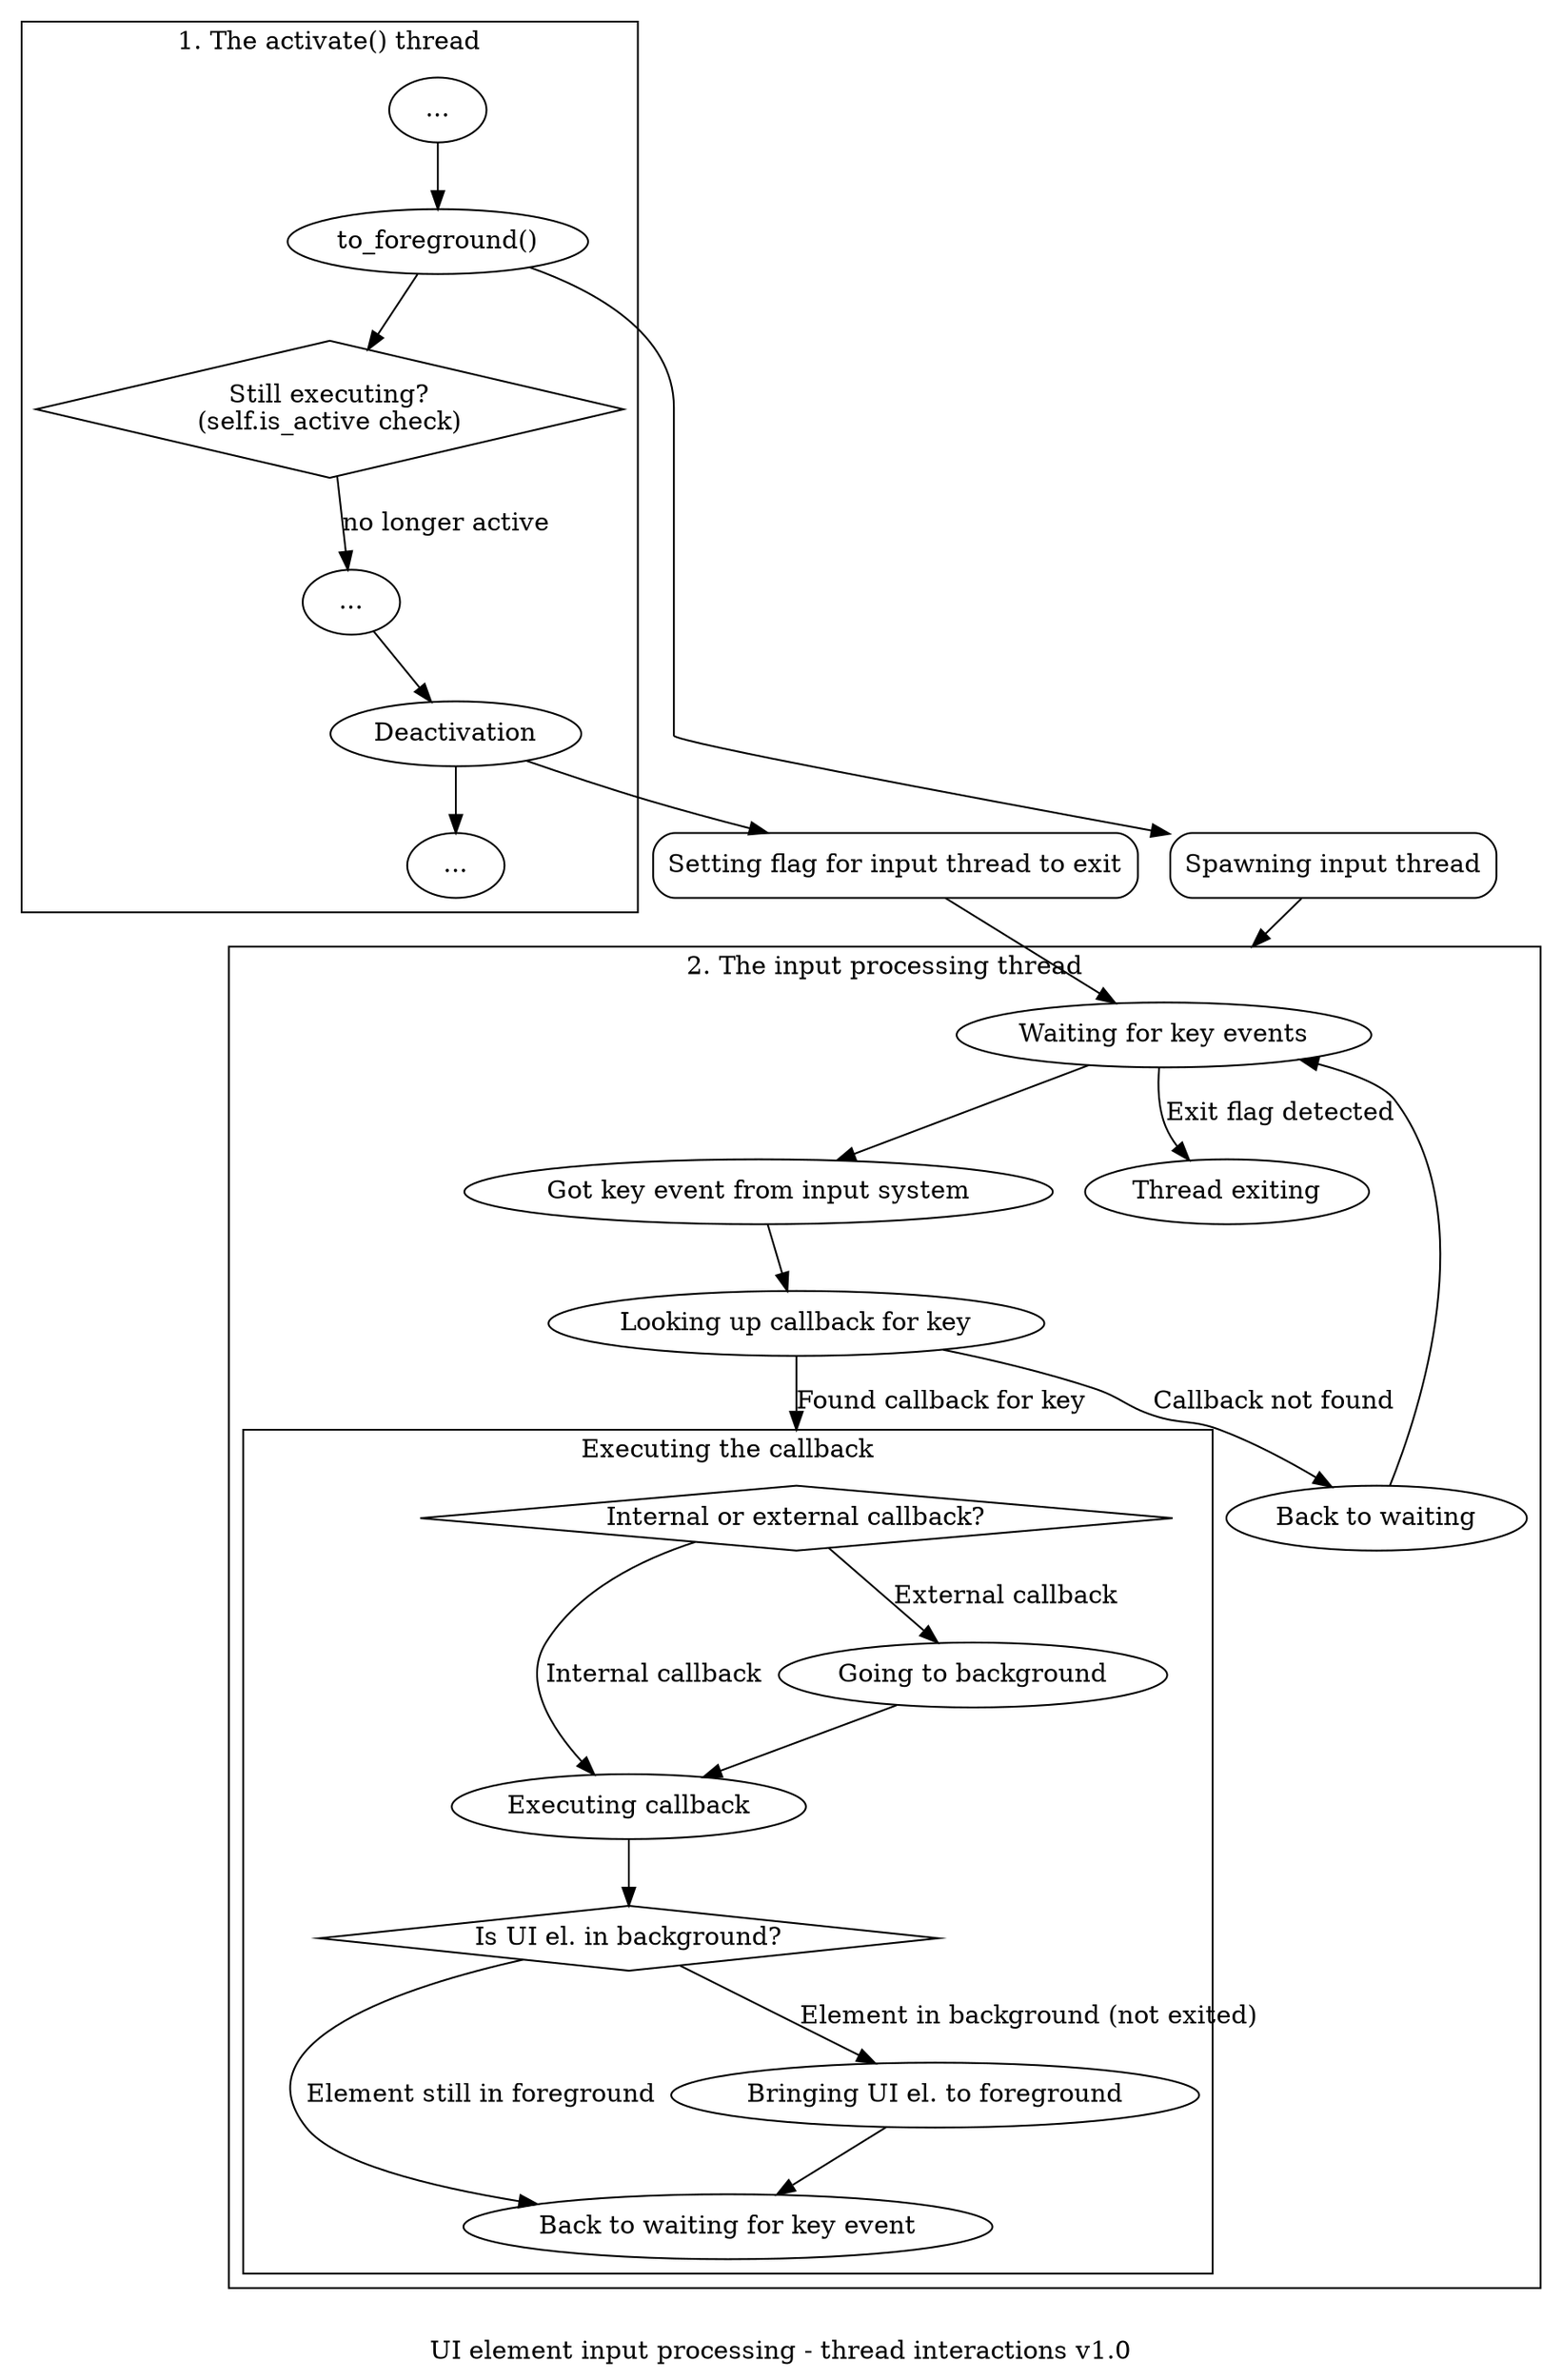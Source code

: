 digraph {
  label="\nUI element input processing - thread interactions v1.0"
  compound=true;

  subgraph cluster_activate {
    label="1. The activate() thread" 
    // Connections
    before_foreground -> to_foreground
    to_foreground -> still_executing
    still_executing -> before_deactivation [label="no longer active"];
    before_deactivation -> deactivation
    deactivation -> after_deactivation
    // Labels
    before_foreground[label="..."];
    to_foreground[label="to_foreground()"];
    still_executing[label="Still executing?\n(self.is_active check)", shape="diamond", style=""];
    before_deactivation[label="..."];
    deactivation[label="Deactivation"];
    after_deactivation[label="..."];
  }

  subgraph cluster_inputthread {
    label="2. The input processing thread" 
    // Connections
    wait_key -> get_key
    get_key -> is_it_suitable
    is_it_suitable -> is_it_internal_callback [lhead=cluster_executingcallback, label="Found callback for key"];
    is_it_suitable -> is_not_suitable [label="Callback not found"];
    is_not_suitable -> wait_key
    wait_key -> thread_exiting [label="Exit flag detected"];
    // Labels
    wait_key[label="Waiting for key events"];
    get_key[label="Got key event from input system"];
    is_it_suitable[label="Looking up callback for key"];
    is_not_suitable[label="Back to waiting"];
    thread_exiting[label="Thread exiting"];

    subgraph cluster_executingcallback {
      label="Executing the callback" 
      // Connections
      is_it_internal_callback -> executing_callback [label="Internal callback"];
      is_it_internal_callback -> going_to_background [label="External callback"];
      going_to_background -> executing_callback
      executing_callback -> is_element_in_background
      is_element_in_background -> cb_end [label="Element still in foreground"];
      is_element_in_background -> el_to_foreground [label="Element in background (not exited)"];
      el_to_foreground -> cb_end
      // Labels
      is_it_internal_callback[label="Internal or external callback?", shape="diamond", style=""];
      executing_callback[label="Executing callback"];
      going_to_background[label="Going to background"];
      is_element_in_background[label="Is UI el. in background?", shape="diamond", style=""];
      cb_end[label="Back to waiting for key event"];
      el_to_foreground[label="Bringing UI el. to foreground"];
    }

  }

  // Connections 
  to_foreground -> spawn_input_thread
  spawn_input_thread -> wait_key [lhead=cluster_inputthread];
  deactivation -> stop_input_thread
  stop_input_thread -> wait_key

  // Labels/styles
  spawn_input_thread[shape="box", style=rounded, label="Spawning input thread"];
  stop_input_thread[shape="box", style=rounded, label="Setting flag for input thread to exit"];

}
